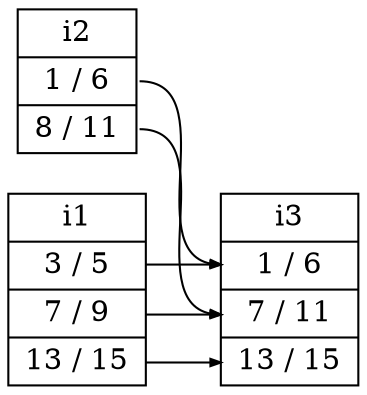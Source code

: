 digraph g {
	rankdir=LR
	edge [ arrowsize=0.5 ]
		
	lid1 [ shape=record label="<o>i1|<f1>3 / 5|<f2>7 / 9|<f3>13 / 15" ]
	lid2 [ shape=record label="<o>i2|<f1>1 / 6|<f2>8 / 11" ]
	lid3 [ shape=record label="<o>i3|<f1>1 / 6|<f2>7 / 11|<f3>13 / 15" ]

	lid2:f1 -> lid3:f1
	lid1:f1 -> lid3:f1
	lid2:f2 -> lid3:f2
	lid1:f2 -> lid3:f2
	lid1:f3 -> lid3:f3

}